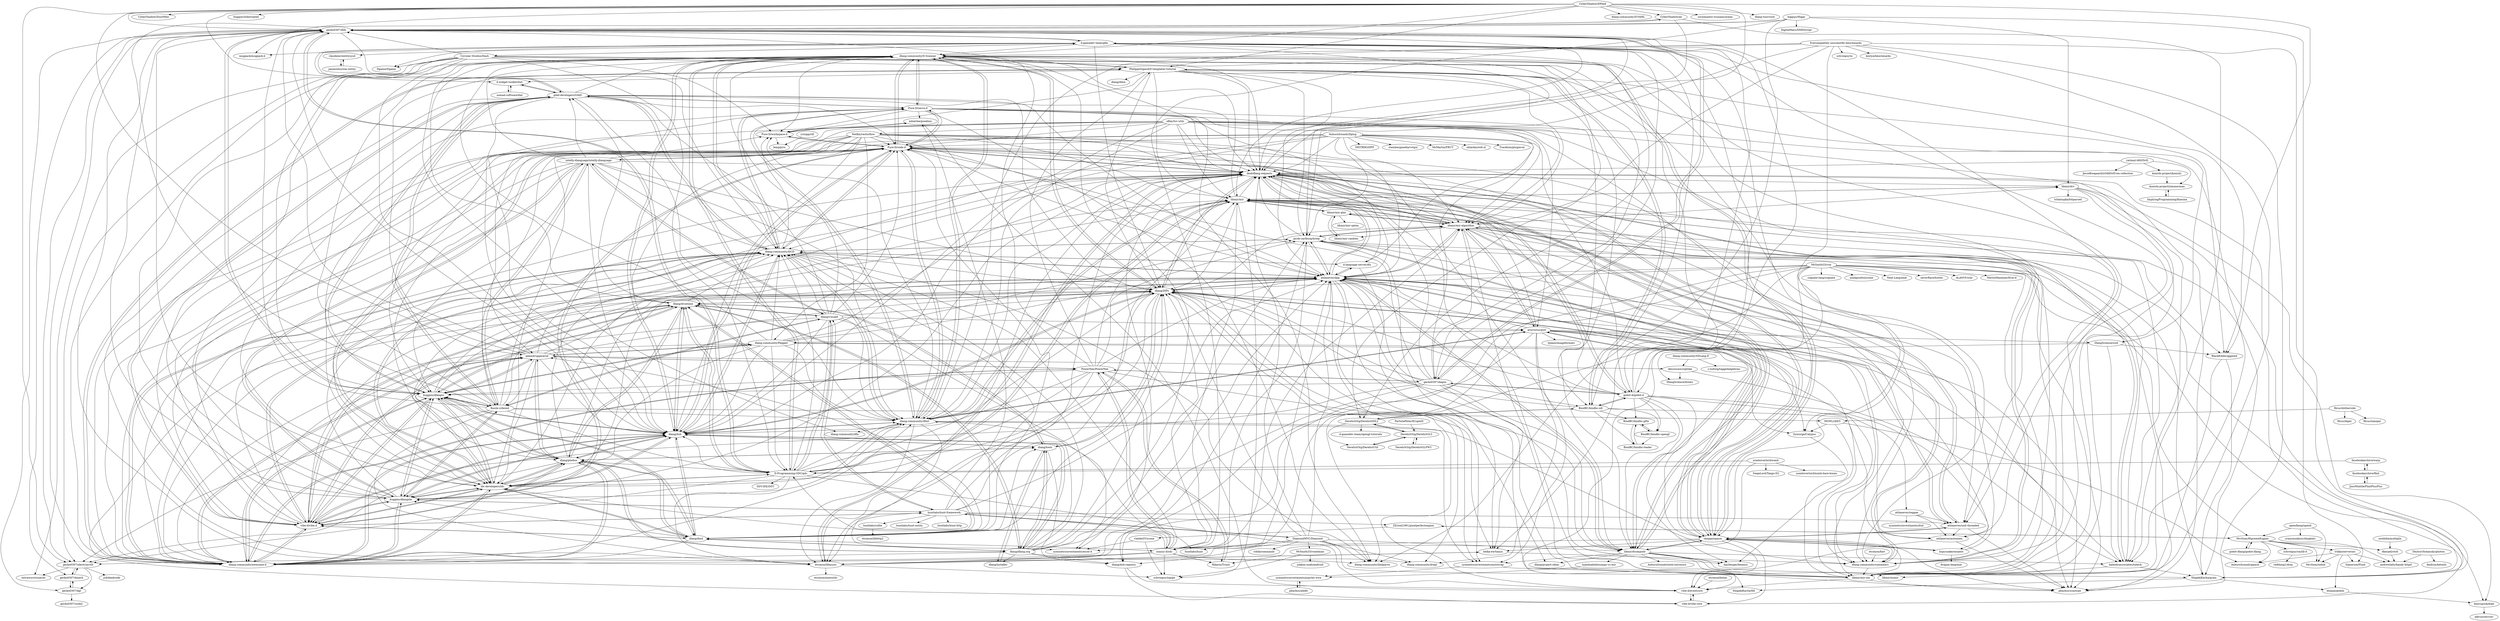 digraph G {
"CyberShadow/DFeed" -> "CyberShadow/ae"
"CyberShadow/DFeed" -> "PhilippeSigaud/D-templates-tutorial"
"CyberShadow/DFeed" -> "gecko0307/electronvolt"
"CyberShadow/DFeed" -> "dlang-community/D-Scanner"
"CyberShadow/DFeed" -> "CyberShadow/DustMite"
"CyberShadow/DFeed" -> "d-widget-toolkit/dwt"
"CyberShadow/DFeed" -> "buggins/hibernated"
"CyberShadow/DFeed" -> "adamdruppe/arsd"
"CyberShadow/DFeed" -> "msgpack/msgpack-d"
"CyberShadow/DFeed" -> "jacob-carlborg/dstep"
"CyberShadow/DFeed" -> "dlang-community/D-YAML"
"CyberShadow/DFeed" -> "BlackEdder/ggplotd"
"CyberShadow/DFeed" -> "sociomantic-tsunami/ocean"
"CyberShadow/DFeed" -> "gecko0307/dlib"
"CyberShadow/DFeed" -> "dlang-tour/core"
"dlang/dmd" -> "dlang/phobos"
"dlang/dmd" -> "dlang/druntime"
"dlang/dmd" -> "dlang/dub"
"dlang/dmd" -> "ldc-developers/ldc"
"dlang/dmd" -> "vibe-d/vibe.d"
"dlang/dmd" -> "buggins/dlangui"
"dlang/dmd" -> "dlang/dlang.org"
"dlang/dmd" -> "dlang-community/awesome-d"
"dlang/dmd" -> "dlang-community/DCD"
"dlang/dmd" -> "buggins/dlangide"
"dlang/dmd" -> "adamdruppe/arsd"
"dlang/dmd" -> "Pure-D/code-d"
"dlang/dmd" -> "dlang/tools"
"dlang/dmd" -> "dlang/DIPs"
"dlang/dmd" -> "snazzy-d/sdc"
"dlang/phobos" -> "dlang/druntime"
"dlang/phobos" -> "dlang/dmd"
"dlang/phobos" -> "dlang/dub"
"dlang/phobos" -> "ldc-developers/ldc"
"dlang/phobos" -> "dlang/dlang.org"
"dlang/phobos" -> "vibe-d/vibe.d"
"dlang/phobos" -> "buggins/dlangui"
"dlang/phobos" -> "dlang/tools"
"dlang/phobos" -> "dlang-community/awesome-d"
"dlang/phobos" -> "dlang-community/DCD"
"dlang/phobos" -> "dlang/DIPs"
"dlang/phobos" -> "adamdruppe/arsd"
"dlang/phobos" -> "D-Programming-GDC/gdc"
"dlang/phobos" -> "libmir/mir"
"dlang/phobos" -> "buggins/dlangide"
"dlang/druntime" -> "dlang/phobos"
"dlang/druntime" -> "dlang/dub"
"dlang/druntime" -> "dlang/tools"
"dlang/druntime" -> "dlang/dlang.org"
"dlang/druntime" -> "dlang/dmd"
"dlang/druntime" -> "dlang/DIPs"
"dlang/druntime" -> "ldc-developers/ldc"
"dlang/druntime" -> "vibe-d/vibe.d"
"dlang/druntime" -> "D-Programming-GDC/gdc"
"dlang/druntime" -> "buggins/dlangui"
"dlang/druntime" -> "dlang-community/D-Scanner"
"dlang/druntime" -> "dlang-community/DCD"
"dlang/druntime" -> "gtkd-developers/GtkD"
"dlang/druntime" -> "dlang-community/awesome-d"
"dlang/druntime" -> "dlang/visuald"
"buggins/dlangui" -> "buggins/dlangide"
"buggins/dlangui" -> "dlang/dub"
"buggins/dlangui" -> "dlang/phobos"
"buggins/dlangui" -> "dlang-community/awesome-d"
"buggins/dlangui" -> "vibe-d/vibe.d"
"buggins/dlangui" -> "gtkd-developers/GtkD"
"buggins/dlangui" -> "gecko0307/dlib"
"buggins/dlangui" -> "dlang/druntime"
"buggins/dlangui" -> "dlang-community/DCD"
"buggins/dlangui" -> "ldc-developers/ldc"
"buggins/dlangui" -> "adamdruppe/arsd"
"buggins/dlangui" -> "dlang-community/Pegged"
"buggins/dlangui" -> "dlang/dmd"
"buggins/dlangui" -> "atilaneves/dpp"
"buggins/dlangui" -> "Basile-z/dexed"
"frol/completely-unscientific-benchmarks" -> "kostya/benchmarks" ["e"=1]
"frol/completely-unscientific-benchmarks" -> "libmir/mir-algorithm"
"frol/completely-unscientific-benchmarks" -> "libmir/mir-ion"
"frol/completely-unscientific-benchmarks" -> "dlang-community/dfmt"
"frol/completely-unscientific-benchmarks" -> "ShigekiKarita/grain"
"frol/completely-unscientific-benchmarks" -> "pbackus/sumtype"
"frol/completely-unscientific-benchmarks" -> "skoppe/spasm"
"frol/completely-unscientific-benchmarks" -> "ikod/dlang-requests"
"frol/completely-unscientific-benchmarks" -> "dlang-community/D-Scanner"
"frol/completely-unscientific-benchmarks" -> "schveiguy/io"
"yatima1460/Drill" -> "konishi-project/zimmerman"
"yatima1460/Drill" -> "ikod/dlang-requests"
"yatima1460/Drill" -> "konishi-project/konishi"
"yatima1460/Drill" -> "JesseBoogaard/isOddOrEven-collection"
"nomad-software/tkd" -> "d-widget-toolkit/dwt"
"JossWhittle/FlintPlusPlus" -> "facebookarchive/flint"
"dlang-community/containers" -> "ikod/dlang-requests"
"dlang-community/containers" -> "libmir/mir-ion"
"dlang-community/containers" -> "libmir/mir"
"d-language-server/dls" -> "atilaneves/dpp"
"d-language-server/dls" -> "ikod/dlang-requests"
"d-language-server/dls" -> "libmir/mir-ion"
"d-language-server/dls" -> "dlang-community/DCD"
"atilaneves/unit-threaded" -> "pbackus/sumtype"
"atilaneves/unit-threaded" -> "ikod/dlang-requests"
"atilaneves/unit-threaded" -> "skoppe/spasm"
"atilaneves/unit-threaded" -> "atilaneves/dpp"
"atilaneves/unit-threaded" -> "atilaneves/automem"
"dlang/tools" -> "dlang/installer"
"dlang/tools" -> "dlang/druntime"
"dlang/tools" -> "dlang/dlang.org"
"dlang/tools" -> "dlang/DIPs"
"dlang/tools" -> "dlang/dub"
"dlang/tools" -> "dlang/dub-registry"
"dlang/tools" -> "dlang/phobos"
"yutopp/rill" -> "lempiji/rx"
"BindBC/bindbc-sdl" -> "BindBC/bindbc-opengl"
"BindBC/bindbc-sdl" -> "BindBC/bindbc-glfw"
"BindBC/bindbc-sdl" -> "dlang/DIPs"
"BindBC/bindbc-sdl" -> "DerelictOrg/DerelictSDL2"
"BindBC/bindbc-sdl" -> "godot-d/godot-d"
"BindBC/bindbc-sdl" -> "BindBC/bindbc-loader"
"BindBC/bindbc-sdl" -> "atilaneves/automem"
"BindBC/bindbc-sdl" -> "PhilippeSigaud/D-templates-tutorial"
"DiamondMVC/Diamond" -> "etcimon/libasync"
"DiamondMVC/Diamond" -> "dlang/dub-registry"
"DiamondMVC/Diamond" -> "libmir/mir-ion"
"DiamondMVC/Diamond" -> "ikod/dlang-requests"
"DiamondMVC/Diamond" -> "dlang-community/drepl"
"DiamondMVC/Diamond" -> "libmir/dcompute"
"DiamondMVC/Diamond" -> "dlang/DIPs"
"DiamondMVC/Diamond" -> "dlang-community/libdparse"
"DiamondMVC/Diamond" -> "robik/commandr"
"DiamondMVC/Diamond" -> "MrSmith33/voxelman"
"DiamondMVC/Diamond" -> "huntlabs/hunt-framework"
"DiamondMVC/Diamond" -> "atilaneves/dpp"
"DiamondMVC/Diamond" -> "huntlabs/hunt"
"xomboverlord/xomb" -> "Rikarin/Trinix"
"xomboverlord/xomb" -> "SiegeLord/Tango-D2"
"xomboverlord/xomb" -> "D-Programming-GDC/gdc"
"xomboverlord/xomb" -> "xomboverlord/xomb-bare-bones"
"dlang/installer" -> "dlang/tools"
"dlang-community/DCD" -> "dlang-community/D-Scanner"
"dlang-community/DCD" -> "dlang-community/dfmt"
"dlang-community/DCD" -> "Pure-D/serve-d"
"dlang-community/DCD" -> "dlang/dub"
"dlang-community/DCD" -> "Pure-D/code-d"
"dlang-community/DCD" -> "Pure-D/workspace-d"
"dlang-community/DCD" -> "atilaneves/dpp"
"dlang-community/DCD" -> "jacob-carlborg/dstep"
"dlang-community/DCD" -> "ldc-developers/ldc"
"dlang-community/DCD" -> "dlang-community/libdparse"
"dlang-community/DCD" -> "dlang-community/awesome-d"
"dlang-community/DCD" -> "gtkd-developers/GtkD"
"dlang-community/DCD" -> "d-language-server/dls"
"dlang-community/DCD" -> "vibe-d/vibe.d"
"dlang-community/DCD" -> "dlang/DIPs"
"dlang/dlang.org" -> "dlang/tools"
"dlang/dlang.org" -> "dlang/dub"
"dlang/dlang.org" -> "dlang/druntime"
"dlang/dlang.org" -> "dlang/phobos"
"dlang/dlang.org" -> "dlang/DIPs"
"dlang/dlang.org" -> "atilaneves/dpp"
"dlang/dlang.org" -> "jacob-carlborg/dstep"
"dlang/dlang.org" -> "dlang-community/D-Scanner"
"dlang/dlang.org" -> "dlang/dub-registry"
"dlang/dlang.org" -> "dlang-community/dfmt"
"dlang/dlang.org" -> "dlang-community/DCD"
"dlang/dlang.org" -> "dlang/installer"
"dlang/dlang.org" -> "dlang/dmd"
"dlang/dlang.org" -> "dlang-community/libdparse"
"dlang/dlang.org" -> "dlang-community/awesome-d"
"AuburnSounds/Dplug" -> "DISTRHO/DPF" ["e"=1]
"AuburnSounds/Dplug" -> "atilaneves/dpp"
"AuburnSounds/Dplug" -> "jacob-carlborg/dstep"
"AuburnSounds/Dplug" -> "steinbergmedia/vstgui" ["e"=1]
"AuburnSounds/Dplug" -> "gecko0307/dagon"
"AuburnSounds/Dplug" -> "McMartin/FRUT" ["e"=1]
"AuburnSounds/Dplug" -> "dlang/dub"
"AuburnSounds/Dplug" -> "olilarkin/wdl-ol" ["e"=1]
"AuburnSounds/Dplug" -> "Tracktion/pluginval" ["e"=1]
"AuburnSounds/Dplug" -> "ldc-developers/ldc"
"AuburnSounds/Dplug" -> "dlang-community/awesome-d"
"AuburnSounds/Dplug" -> "godot-d/godot-d"
"AuburnSounds/Dplug" -> "Pure-D/code-d"
"AuburnSounds/Dplug" -> "dlang-community/DCD"
"AuburnSounds/Dplug" -> "ikod/dlang-requests"
"facebookarchive/flint" -> "facebookarchive/warp"
"facebookarchive/flint" -> "JossWhittle/FlintPlusPlus"
"etcimon/fast" -> "dlang-community/containers"
"gecko0307/dmech" -> "gecko0307/electronvolt"
"gecko0307/dmech" -> "gecko0307/dgl"
"gecko0307/dlib" -> "gecko0307/dagon"
"gecko0307/dlib" -> "gecko0307/dmech"
"gecko0307/dlib" -> "ikod/dlang-requests"
"gecko0307/dlib" -> "etcimon/libasync"
"gecko0307/dlib" -> "belka-ew/tanya"
"gecko0307/dlib" -> "buggins/dlangui"
"gecko0307/dlib" -> "gecko0307/electronvolt"
"gecko0307/dlib" -> "CyberShadow/ae"
"gecko0307/dlib" -> "D-Programming-GDC/gdc"
"gecko0307/dlib" -> "dlang-community/DCD"
"gecko0307/dlib" -> "d-gamedev-team/gfm"
"gecko0307/dlib" -> "atilaneves/unit-threaded"
"gecko0307/dlib" -> "dlang/dub"
"gecko0307/dlib" -> "gecko0307/dgl"
"gecko0307/dlib" -> "libmir/mir"
"DerelictOrg/DerelictGL3" -> "DerelictOrg/DerelictGLFW3"
"DerelictOrg/DerelictGL3" -> "DerelictOrg/DerelictUtil"
"DerelictOrg/DerelictGL3" -> "DerelictOrg/DerelictSDL2"
"Abscissa/scriptlike" -> "kaleidicassociates/lubeck"
"Abscissa/scriptlike" -> "DlangScience/dstats"
"DerelictOrg/DerelictUtil" -> "DerelictOrg/DerelictGL3"
"DerelictOrg/DerelictSDL2" -> "DerelictOrg/DerelictGL3"
"DerelictOrg/DerelictSDL2" -> "DerelictOrg/DerelictUtil"
"DerelictOrg/DerelictSDL2" -> "d-gamedev-team/opengl-tutorials"
"DerelictOrg/DerelictSDL2" -> "BindBC/bindbc-sdl"
"DmitryOlshansky/photon" -> "ikod/cachetools"
"DmitryOlshansky/photon" -> "andrewlalis/handy-httpd"
"BindBC/bindbc-loader" -> "BindBC/bindbc-glfw"
"BindBC/bindbc-glfw" -> "BindBC/bindbc-opengl"
"BindBC/bindbc-glfw" -> "BindBC/bindbc-loader"
"BindBC/bindbc-opengl" -> "BindBC/bindbc-glfw"
"BindBC/bindbc-opengl" -> "BindBC/bindbc-loader"
"skoppe/spasm" -> "pbackus/sumtype"
"skoppe/spasm" -> "atilaneves/dpp"
"skoppe/spasm" -> "ikod/dlang-requests"
"skoppe/spasm" -> "dlang/DIPs"
"skoppe/spasm" -> "vibe-d/eventcore"
"skoppe/spasm" -> "atilaneves/unit-threaded"
"skoppe/spasm" -> "symmetryinvestments/excel-d"
"skoppe/spasm" -> "belka-ew/tanya"
"skoppe/spasm" -> "vibe-d/vibe-core"
"skoppe/spasm" -> "libmir/dcompute"
"skoppe/spasm" -> "jacob-carlborg/dstep"
"skoppe/spasm" -> "libmir/mir-ion"
"skoppe/spasm" -> "dlang-community/D-Scanner"
"skoppe/spasm" -> "dlang-community/containers"
"skoppe/spasm" -> "lispysnake/serpent"
"Rikarin/Trinix" -> "PowerNex/PowerNex"
"DlangScience/scid" -> "DlangScience/dstats"
"DlangScience/scid" -> "kaleidicassociates/lubeck"
"DlangScience/scid" -> "BlackEdder/ggplotd"
"facebookarchive/warp" -> "facebookarchive/flint"
"facebookarchive/warp" -> "D-Programming-GDC/gdc"
"Circular-Studios/Dash" -> "d-gamedev-team/gfm"
"Circular-Studios/Dash" -> "Dgame/Dgame"
"Circular-Studios/Dash" -> "buggins/dlangui"
"Circular-Studios/Dash" -> "DerelictOrg/DerelictSDL2"
"Circular-Studios/Dash" -> "extrawurst/unecht"
"Circular-Studios/Dash" -> "gecko0307/dlib"
"Circular-Studios/Dash" -> "gecko0307/electronvolt"
"Circular-Studios/Dash" -> "D-Programming-GDC/gdc"
"Circular-Studios/Dash" -> "buggins/dlangide"
"Circular-Studios/Dash" -> "gecko0307/dagon"
"Circular-Studios/Dash" -> "Pure-D/workspace-d"
"Circular-Studios/Dash" -> "dlang/dub"
"Circular-Studios/Dash" -> "PhilippeSigaud/D-templates-tutorial"
"Circular-Studios/Dash" -> "dlang-community/containers"
"Circular-Studios/Dash" -> "godot-d/godot-d"
"ShigekiKarita/grain" -> "ShigekiKarita/tfd"
"ShigekiKarita/grain" -> "lempiji/golem"
"ImplyingProgramming/Kamina" -> "konishi-project/zimmerman"
"symmetryinvestments/autowrap" -> "ShigekiKarita/tfd"
"symmetryinvestments/autowrap" -> "symmetryinvestments/jupyter-wire"
"DerelictOrg/DerelictGLFW3" -> "DerelictOrg/DerelictGL3"
"symmetryinvestments/jupyter-wire" -> "pbackus/addle"
"konishi-project/konishi" -> "konishi-project/zimmerman"
"konishi-project/zimmerman" -> "ImplyingProgramming/Kamina"
"ldc-developers/ldc" -> "dlang/dub"
"ldc-developers/ldc" -> "dlang/phobos"
"ldc-developers/ldc" -> "dlang/dmd"
"ldc-developers/ldc" -> "dlang/druntime"
"ldc-developers/ldc" -> "vibe-d/vibe.d"
"ldc-developers/ldc" -> "dlang-community/DCD"
"ldc-developers/ldc" -> "D-Programming-GDC/gdc"
"ldc-developers/ldc" -> "Pure-D/code-d"
"ldc-developers/ldc" -> "atilaneves/dpp"
"ldc-developers/ldc" -> "buggins/dlangui"
"ldc-developers/ldc" -> "libmir/mir"
"ldc-developers/ldc" -> "buggins/dlangide"
"ldc-developers/ldc" -> "dlang-community/awesome-d"
"ldc-developers/ldc" -> "dlang-community/dfmt"
"ldc-developers/ldc" -> "gecko0307/dlib"
"buggins/dlangide" -> "buggins/dlangui"
"buggins/dlangide" -> "Basile-z/dexed"
"buggins/dlangide" -> "dlang/dub"
"buggins/dlangide" -> "Pure-D/code-d"
"buggins/dlangide" -> "ikod/dlang-requests"
"buggins/dlangide" -> "dlang-community/awesome-d"
"buggins/dlangide" -> "intellij-dlanguage/intellij-dlanguage"
"buggins/dlangide" -> "dlang-community/DCD"
"buggins/dlangide" -> "vibe-d/vibe.d"
"buggins/dlangide" -> "ldc-developers/ldc"
"buggins/dlangide" -> "dlang-community/dfmt"
"buggins/dlangide" -> "dlang-community/D-Scanner"
"buggins/dlangide" -> "gtkd-developers/GtkD"
"buggins/dlangide" -> "gecko0307/dlib"
"buggins/dlangide" -> "huntlabs/hunt-framework"
"jacob-carlborg/dstep" -> "atilaneves/dpp"
"jacob-carlborg/dstep" -> "pbackus/sumtype"
"jacob-carlborg/dstep" -> "libmir/mir-algorithm"
"jacob-carlborg/dstep" -> "symmetryinvestments/autowrap"
"jacob-carlborg/dstep" -> "dlang/dub-registry"
"jacob-carlborg/dstep" -> "atilaneves/automem"
"jacob-carlborg/dstep" -> "libmir/mir-ion"
"jacob-carlborg/dstep" -> "skoppe/spasm"
"jacob-carlborg/dstep" -> "dlang-community/DCD"
"jacob-carlborg/dstep" -> "ikod/dlang-requests"
"PowerNex/PowerNex" -> "Rikarin/Trinix"
"PowerNex/PowerNex" -> "atilaneves/dpp"
"PowerNex/PowerNex" -> "dlang-community/awesome-d"
"PowerNex/PowerNex" -> "etcimon/libasync"
"PowerNex/PowerNex" -> "ldc-developers/ldc"
"PowerNex/PowerNex" -> "snazzy-d/sdc"
"PowerNex/PowerNex" -> "buggins/dlangui"
"PowerNex/PowerNex" -> "gecko0307/dagon"
"PowerNex/PowerNex" -> "jacob-carlborg/dstep"
"PowerNex/PowerNex" -> "libmir/mir"
"PowerNex/PowerNex" -> "dlang/dub"
"PowerNex/PowerNex" -> "belka-ew/tanya"
"PowerNex/PowerNex" -> "gecko0307/dlib"
"PowerNex/PowerNex" -> "PhilippeSigaud/D-templates-tutorial"
"PowerNex/PowerNex" -> "adamdruppe/arsd"
"etcimon/libasync" -> "schveiguy/iopipe"
"etcimon/libasync" -> "belka-ew/tanya"
"etcimon/libasync" -> "ikod/dlang-requests"
"etcimon/libasync" -> "etcimon/memutils"
"dlang-community/dfmt" -> "dlang-community/D-Scanner"
"dlang-community/dfmt" -> "dlang-community/DCD"
"dlang-community/dfmt" -> "dlang-community/containers"
"dlang-community/dfmt" -> "dlang/dub"
"dlang-community/dfmt" -> "ikod/dlang-requests"
"dlang-community/dfmt" -> "etcimon/libasync"
"dlang-community/dfmt" -> "Pure-D/serve-d"
"dlang-community/dfmt" -> "symmetryinvestments/autowrap"
"dlang-community/dfmt" -> "Pure-D/workspace-d"
"dlang-community/dfmt" -> "Pure-D/code-d"
"dlang-community/dfmt" -> "dlang-community/dfix"
"dlang-community/dfmt" -> "dlang/DIPs"
"dlang-community/dfmt" -> "libmir/mir"
"dlang-community/dfmt" -> "symmetryinvestments/excel-d"
"dlang-community/dfmt" -> "ariovistus/pyd"
"adamdruppe/arsd" -> "dlang-community/awesome-d"
"adamdruppe/arsd" -> "dlang/dub"
"adamdruppe/arsd" -> "dlang/phobos"
"adamdruppe/arsd" -> "buggins/dlangui"
"adamdruppe/arsd" -> "dlang-community/Pegged"
"adamdruppe/arsd" -> "gecko0307/dlib"
"adamdruppe/arsd" -> "PhilippeSigaud/D-templates-tutorial"
"adamdruppe/arsd" -> "vibe-d/vibe.d"
"adamdruppe/arsd" -> "Abscissa/scriptlike"
"adamdruppe/arsd" -> "atilaneves/dpp"
"adamdruppe/arsd" -> "ikod/dlang-requests"
"adamdruppe/arsd" -> "ldc-developers/ldc"
"adamdruppe/arsd" -> "dlang/DIPs"
"adamdruppe/arsd" -> "PowerNex/PowerNex"
"adamdruppe/arsd" -> "Basile-z/dexed"
"dlang-community/awesome-d" -> "dlang/dub"
"dlang-community/awesome-d" -> "buggins/dlangui"
"dlang-community/awesome-d" -> "adamdruppe/arsd"
"dlang-community/awesome-d" -> "dlang-community/DCD"
"dlang-community/awesome-d" -> "vibe-d/vibe.d"
"dlang-community/awesome-d" -> "buggins/dlangide"
"dlang-community/awesome-d" -> "dlang/phobos"
"dlang-community/awesome-d" -> "dlang-community/D-Scanner"
"dlang-community/awesome-d" -> "ldc-developers/ldc"
"dlang-community/awesome-d" -> "atilaneves/dpp"
"dlang-community/awesome-d" -> "PowerNex/PowerNex"
"dlang-community/awesome-d" -> "PhilippeSigaud/D-templates-tutorial"
"dlang-community/awesome-d" -> "gecko0307/dlib"
"dlang-community/awesome-d" -> "ikod/dlang-requests"
"dlang-community/awesome-d" -> "dlang-community/dfmt"
"intellij-dlanguage/intellij-dlanguage" -> "Pure-D/code-d"
"intellij-dlanguage/intellij-dlanguage" -> "buggins/dlangide"
"intellij-dlanguage/intellij-dlanguage" -> "Basile-z/dexed"
"intellij-dlanguage/intellij-dlanguage" -> "dlang-community/DCD"
"intellij-dlanguage/intellij-dlanguage" -> "dlang/visuald"
"intellij-dlanguage/intellij-dlanguage" -> "dlang-community/D-Scanner"
"intellij-dlanguage/intellij-dlanguage" -> "Pure-D/workspace-d"
"intellij-dlanguage/intellij-dlanguage" -> "dlang-community/awesome-d"
"intellij-dlanguage/intellij-dlanguage" -> "ikod/dlang-requests"
"intellij-dlanguage/intellij-dlanguage" -> "dlang/DIPs"
"intellij-dlanguage/intellij-dlanguage" -> "gtkd-developers/GtkD"
"intellij-dlanguage/intellij-dlanguage" -> "vibe-d/vibe.d"
"intellij-dlanguage/intellij-dlanguage" -> "buggins/dlangui"
"intellij-dlanguage/intellij-dlanguage" -> "dlang-community/dfmt"
"intellij-dlanguage/intellij-dlanguage" -> "dlang/dub"
"MrcSnm/HipremeEngine" -> "trikko/serverino"
"MrcSnm/HipremeEngine" -> "andrewlalis/handy-httpd"
"MrcSnm/HipremeEngine" -> "dkorpel/ctod"
"MrcSnm/HipremeEngine" -> "MrcSnm/redub"
"MrcSnm/HipremeEngine" -> "ZILtoid1991/pixelperfectengine"
"MrcSnm/HipremeEngine" -> "godot-dlang/godot-dlang"
"MrcSnm/HipremeEngine" -> "AuburnSounds/gamut"
"MrcSnm/HipremeEngine" -> "schveiguy/raylib-d"
"ariovistus/pyd" -> "libmir/mir-algorithm"
"ariovistus/pyd" -> "libmir/mir-ion"
"ariovistus/pyd" -> "ikod/dlang-requests"
"ariovistus/pyd" -> "libmir/dcompute"
"ariovistus/pyd" -> "dlang-community/drepl"
"ariovistus/pyd" -> "dlang-community/dfmt"
"ariovistus/pyd" -> "tjhann/imageformats"
"ariovistus/pyd" -> "etcimon/libasync"
"ariovistus/pyd" -> "dlang-community/Pegged"
"ariovistus/pyd" -> "dlang-community/containers"
"ariovistus/pyd" -> "atilaneves/dpp"
"ariovistus/pyd" -> "symmetryinvestments/autowrap"
"ariovistus/pyd" -> "DlangScience/scid"
"ariovistus/pyd" -> "kaleidicassociates/lubeck"
"ariovistus/pyd" -> "Syniurge/Calypso"
"lempiji/golem" -> "henrygouk/dopt"
"MrSmith33/voxelman" -> "joakim-noah/android"
"MrSmith33/voxelman" -> "schveiguy/iopipe"
"d-widget-toolkit/dwt" -> "gtkd-developers/GtkD"
"d-widget-toolkit/dwt" -> "nomad-software/tkd"
"gecko0307/dgl" -> "gecko0307/cook2"
"gecko0307/dgl" -> "gecko0307/dmech"
"lispysnake/serpent" -> "skoppe/spasm"
"lispysnake/serpent" -> "dragon-lang/mar"
"lispysnake/serpent" -> "atilaneves/dpp"
"filcuc/dotherside" -> "filcuc/dqml"
"filcuc/dotherside" -> "filcuc/nimqml" ["e"=1]
"filcuc/dotherside" -> "MGWL/QtE5"
"etcimon/botan" -> "vibe-d/eventcore"
"dkorpel/ctod" -> "andrewlalis/handy-httpd"
"mbierlee/poodinis" -> "vibe-d/eventcore"
"mbierlee/poodinis" -> "Pure-D/workspace-d"
"jameslzhu/star-entity" -> "claudemr/entitysysd"
"Syniurge/Calypso" -> "libmir/mir-ion"
"pbackus/addle" -> "symmetryinvestments/jupyter-wire"
"D-Programming-GDC/gdc" -> "dlang-community/D-Scanner"
"D-Programming-GDC/gdc" -> "dlang/dub"
"D-Programming-GDC/gdc" -> "libmir/mir"
"D-Programming-GDC/gdc" -> "dlang/DIPs"
"D-Programming-GDC/gdc" -> "ldc-developers/ldc"
"D-Programming-GDC/gdc" -> "etcimon/libasync"
"D-Programming-GDC/gdc" -> "ikod/dlang-requests"
"D-Programming-GDC/gdc" -> "dlang/visuald"
"D-Programming-GDC/gdc" -> "gecko0307/dlib"
"D-Programming-GDC/gdc" -> "dlang/druntime"
"D-Programming-GDC/gdc" -> "dlang-community/DCD"
"D-Programming-GDC/gdc" -> "gecko0307/electronvolt"
"D-Programming-GDC/gdc" -> "dlang-community/dfmt"
"D-Programming-GDC/gdc" -> "DDT-IDE/DDT"
"D-Programming-GDC/gdc" -> "vibe-d/eventcore"
"ZILtoid1991/pixelperfectengine" -> "MrcSnm/HipremeEngine"
"ZILtoid1991/pixelperfectengine" -> "vladdeSV/scone"
"libmir/mir" -> "libmir/mir-glas"
"libmir/mir" -> "libmir/mir-algorithm"
"libmir/mir" -> "dlang-community/containers"
"libmir/mir" -> "libmir/dcv"
"libmir/mir" -> "kaleidicassociates/lubeck"
"libmir/mir" -> "BlackEdder/ggplotd"
"libmir/mir" -> "libmir/mir-ion"
"libmir/mir" -> "libmir/dcompute"
"libmir/mir" -> "D-Programming-GDC/gdc"
"libmir/mir" -> "ShigekiKarita/grain"
"libmir/mir" -> "ikod/dlang-requests"
"libmir/mir" -> "dlang-community/D-Scanner"
"libmir/mir" -> "dlang-community/dfmt"
"libmir/mir" -> "dlang/DIPs"
"libmir/mir" -> "schveiguy/iopipe"
"dlang-community/Pegged" -> "atilaneves/dpp"
"dlang-community/Pegged" -> "dlang-community/DCD"
"dlang-community/Pegged" -> "dlang/dub"
"dlang-community/Pegged" -> "ariovistus/pyd"
"dlang-community/Pegged" -> "ikod/dlang-requests"
"dlang-community/Pegged" -> "dlang-community/containers"
"dlang-community/Pegged" -> "buggins/dlangui"
"dlang-community/Pegged" -> "dlang-community/dfmt"
"dlang-community/Pegged" -> "jacob-carlborg/dstep"
"dlang-community/Pegged" -> "dlang-community/D-Scanner"
"dlang-community/Pegged" -> "adamdruppe/arsd"
"dlang-community/Pegged" -> "D-Programming-GDC/gdc"
"dlang-community/Pegged" -> "dlang-community/awesome-d"
"dlang-community/Pegged" -> "ldc-developers/ldc"
"dlang-community/Pegged" -> "Syniurge/Calypso"
"d-gamedev-team/gfm" -> "claudemr/entitysysd"
"d-gamedev-team/gfm" -> "atilaneves/automem"
"d-gamedev-team/gfm" -> "Circular-Studios/Dash"
"d-gamedev-team/gfm" -> "dlang/DIPs"
"d-gamedev-team/gfm" -> "Dgame/Dgame"
"d-gamedev-team/gfm" -> "gtkd-developers/GtkD"
"d-gamedev-team/gfm" -> "gecko0307/dlib"
"d-gamedev-team/gfm" -> "BlackEdder/ggplotd"
"d-gamedev-team/gfm" -> "dlang-community/D-Scanner"
"d-gamedev-team/gfm" -> "DerelictOrg/DerelictSDL2"
"d-gamedev-team/gfm" -> "Syniurge/Calypso"
"d-gamedev-team/gfm" -> "msgpack/msgpack-d"
"d-gamedev-team/gfm" -> "BindBC/bindbc-sdl"
"d-gamedev-team/gfm" -> "jacob-carlborg/dstep"
"atilaneves/reggae" -> "atilaneves/automem"
"atilaneves/reggae" -> "symmetryinvestments/dud"
"atilaneves/reggae" -> "atilaneves/unit-threaded"
"gtkd-developers/GtkD" -> "d-widget-toolkit/dwt"
"gtkd-developers/GtkD" -> "ikod/dlang-requests"
"gtkd-developers/GtkD" -> "buggins/dlangui"
"gtkd-developers/GtkD" -> "dlang/dub"
"gtkd-developers/GtkD" -> "dlang-community/DCD"
"gtkd-developers/GtkD" -> "d-gamedev-team/gfm"
"gtkd-developers/GtkD" -> "Pure-D/code-d"
"gtkd-developers/GtkD" -> "atilaneves/dpp"
"gtkd-developers/GtkD" -> "vibe-d/vibe.d"
"gtkd-developers/GtkD" -> "Pure-D/serve-d"
"gtkd-developers/GtkD" -> "dlang-community/D-Scanner"
"gtkd-developers/GtkD" -> "Basile-z/dexed"
"gtkd-developers/GtkD" -> "etcimon/libasync"
"gtkd-developers/GtkD" -> "dlang-community/dfmt"
"gtkd-developers/GtkD" -> "dlang/DIPs"
"PhilippeSigaud/D-templates-tutorial" -> "dlang-community/D-Scanner"
"PhilippeSigaud/D-templates-tutorial" -> "dlang/DIPs"
"PhilippeSigaud/D-templates-tutorial" -> "DlangScience/scid"
"PhilippeSigaud/D-templates-tutorial" -> "BindBC/bindbc-sdl"
"PhilippeSigaud/D-templates-tutorial" -> "BlackEdder/ggplotd"
"PhilippeSigaud/D-templates-tutorial" -> "jacob-carlborg/dstep"
"PhilippeSigaud/D-templates-tutorial" -> "libmir/mir"
"PhilippeSigaud/D-templates-tutorial" -> "ikod/dlang-requests"
"PhilippeSigaud/D-templates-tutorial" -> "atilaneves/dpp"
"PhilippeSigaud/D-templates-tutorial" -> "libmir/mir-algorithm"
"PhilippeSigaud/D-templates-tutorial" -> "dlang/ddox"
"PhilippeSigaud/D-templates-tutorial" -> "libmir/dcompute"
"PhilippeSigaud/D-templates-tutorial" -> "Pure-D/workspace-d"
"PhilippeSigaud/D-templates-tutorial" -> "dlang-community/awesome-d"
"PhilippeSigaud/D-templates-tutorial" -> "d-widget-toolkit/dwt"
"schveiguy/raylib-d" -> "redthing1/dray"
"claudemr/entitysysd" -> "jameslzhu/star-entity"
"typohnebild/numpy-vs-mir" -> "symmetryinvestments/jupyter-wire"
"vibe-d/vibe.d" -> "dlang/dub"
"vibe-d/vibe.d" -> "dlang/phobos"
"vibe-d/vibe.d" -> "ldc-developers/ldc"
"vibe-d/vibe.d" -> "buggins/dlangui"
"vibe-d/vibe.d" -> "dlang-community/awesome-d"
"vibe-d/vibe.d" -> "dlang/druntime"
"vibe-d/vibe.d" -> "dlang-community/DCD"
"vibe-d/vibe.d" -> "dlang/dmd"
"vibe-d/vibe.d" -> "gtkd-developers/GtkD"
"vibe-d/vibe.d" -> "ikod/dlang-requests"
"vibe-d/vibe.d" -> "buggins/dlangide"
"vibe-d/vibe.d" -> "Pure-D/code-d"
"vibe-d/vibe.d" -> "huntlabs/hunt-framework"
"vibe-d/vibe.d" -> "adamdruppe/arsd"
"vibe-d/vibe.d" -> "atilaneves/dpp"
"Basile-z/dexed" -> "buggins/dlangide"
"Basile-z/dexed" -> "ikod/dlang-requests"
"Basile-z/dexed" -> "gtkd-developers/GtkD"
"Basile-z/dexed" -> "intellij-dlanguage/intellij-dlanguage"
"Basile-z/dexed" -> "atilaneves/dpp"
"Basile-z/dexed" -> "dlang-community/D-Scanner"
"Basile-z/dexed" -> "gecko0307/dlib"
"Basile-z/dexed" -> "etcimon/libasync"
"Basile-z/dexed" -> "Pure-D/code-d"
"Basile-z/dexed" -> "buggins/dlangui"
"Basile-z/dexed" -> "dlang/visuald"
"Basile-z/dexed" -> "gecko0307/electronvolt"
"Basile-z/dexed" -> "MGWL/QtE5"
"Basile-z/dexed" -> "D-Programming-GDC/gdc"
"Basile-z/dexed" -> "dlang-community/dfmt"
"trikko/serverino" -> "Samerion/Fluid"
"trikko/serverino" -> "MrcSnm/redub"
"trikko/serverino" -> "andrewlalis/handy-httpd"
"trikko/serverino" -> "AuburnSounds/gamut"
"trikko/serverino" -> "lempiji/golem"
"dlang/visuald" -> "D-Programming-GDC/gdc"
"dlang/visuald" -> "dlang-community/D-Scanner"
"dlang/visuald" -> "dlang/dub"
"dlang/visuald" -> "dlang-community/DCD"
"dlang/visuald" -> "intellij-dlanguage/intellij-dlanguage"
"dlang/visuald" -> "gtkd-developers/GtkD"
"dlang/visuald" -> "Pure-D/code-d"
"dlang/visuald" -> "dlang-community/dfmt"
"dlang/visuald" -> "Basile-z/dexed"
"dlang/visuald" -> "dlang-community/awesome-d"
"dlang/visuald" -> "dlang/druntime"
"dlang/visuald" -> "dlang/DIPs"
"dlang/visuald" -> "symmetryinvestments/excel-d"
"dlang/visuald" -> "huntlabs/hunt-framework"
"dlang/visuald" -> "ariovistus/pyd"
"Pure-D/code-d" -> "Pure-D/serve-d"
"Pure-D/code-d" -> "Pure-D/workspace-d"
"Pure-D/code-d" -> "dlang-community/DCD"
"Pure-D/code-d" -> "ikod/dlang-requests"
"Pure-D/code-d" -> "intellij-dlanguage/intellij-dlanguage"
"Pure-D/code-d" -> "dlang-community/D-Scanner"
"Pure-D/code-d" -> "dlang/dub"
"Pure-D/code-d" -> "buggins/dlangide"
"Pure-D/code-d" -> "dlang-community/dfmt"
"Pure-D/code-d" -> "atilaneves/dpp"
"Pure-D/code-d" -> "dlang-community/containers"
"Pure-D/code-d" -> "libmir/mir-algorithm"
"Pure-D/code-d" -> "atilaneves/unit-threaded"
"Pure-D/code-d" -> "godot-d/godot-d"
"Pure-D/code-d" -> "ldc-developers/ldc"
"dlang-community/D-Scanner" -> "dlang-community/DCD"
"dlang-community/D-Scanner" -> "dlang-community/dfmt"
"dlang-community/D-Scanner" -> "D-Programming-GDC/gdc"
"dlang-community/D-Scanner" -> "dlang-community/libdparse"
"dlang-community/D-Scanner" -> "Pure-D/workspace-d"
"dlang-community/D-Scanner" -> "dlang/DIPs"
"dlang-community/D-Scanner" -> "Pure-D/code-d"
"dlang-community/D-Scanner" -> "dlang/dub"
"dlang-community/D-Scanner" -> "Pure-D/serve-d"
"dlang-community/D-Scanner" -> "PhilippeSigaud/D-templates-tutorial"
"dlang-community/D-Scanner" -> "ikod/dlang-requests"
"dlang-community/D-Scanner" -> "skoppe/spasm"
"dlang-community/D-Scanner" -> "dlang-community/containers"
"dlang-community/D-Scanner" -> "dlang-community/dfix"
"dlang-community/D-Scanner" -> "atilaneves/unit-threaded"
"vladdeSV/scone" -> "schveiguy/iopipe"
"vladdeSV/scone" -> "symmetryinvestments/excel-d"
"BlackEdder/ggplotd" -> "ShigekiKarita/grain"
"BlackEdder/ggplotd" -> "libmir/mir-ion"
"Pure-D/workspace-d" -> "Pure-D/code-d"
"Pure-D/workspace-d" -> "lempiji/rx"
"Pure-D/workspace-d" -> "mbierlee/poodinis"
"eBay/tsv-utils" -> "ikod/dlang-requests"
"eBay/tsv-utils" -> "Netflix/vectorflow"
"eBay/tsv-utils" -> "libmir/mir"
"eBay/tsv-utils" -> "skoppe/spasm"
"eBay/tsv-utils" -> "dlang/dub"
"eBay/tsv-utils" -> "dlang-community/dfmt"
"eBay/tsv-utils" -> "adamdruppe/arsd"
"eBay/tsv-utils" -> "libmir/mir-algorithm"
"eBay/tsv-utils" -> "Pure-D/code-d"
"eBay/tsv-utils" -> "libmir/mir-ion"
"eBay/tsv-utils" -> "dlang-community/containers"
"eBay/tsv-utils" -> "ariovistus/pyd"
"eBay/tsv-utils" -> "vibe-d/vibe.d"
"eBay/tsv-utils" -> "ldc-developers/ldc"
"eBay/tsv-utils" -> "kaleidicassociates/lubeck"
"ParticlePeter/ErupteD" -> "DerelictOrg/DerelictGL3"
"huntlabs/hunt-framework" -> "huntlabs/hunt"
"huntlabs/hunt-framework" -> "ikod/dlang-requests"
"huntlabs/hunt-framework" -> "etcimon/libasync"
"huntlabs/hunt-framework" -> "DiamondMVC/Diamond"
"huntlabs/hunt-framework" -> "atilaneves/dpp"
"huntlabs/hunt-framework" -> "vibe-d/vibe.d"
"huntlabs/hunt-framework" -> "buggins/dlangide"
"huntlabs/hunt-framework" -> "huntlabs/collie"
"huntlabs/hunt-framework" -> "huntlabs/hunt-entity"
"huntlabs/hunt-framework" -> "huntlabs/hunt-http"
"huntlabs/hunt-framework" -> "dlang/visuald"
"huntlabs/hunt-framework" -> "libmir/mir"
"huntlabs/hunt-framework" -> "ZILtoid1991/pixelperfectengine"
"huntlabs/hunt-framework" -> "mbierlee/poodinis"
"huntlabs/hunt-framework" -> "atilaneves/unit-threaded"
"libmir/mir-ion" -> "pbackus/sumtype"
"libmir/mir-ion" -> "vibe-d/eventcore"
"higgsjs/Higgs" -> "dlang-community/libdparse"
"higgsjs/Higgs" -> "DigitalMars/DMDScript" ["e"=1]
"higgsjs/Higgs" -> "snazzy-d/sdc"
"higgsjs/Higgs" -> "gecko0307/dlib"
"higgsjs/Higgs" -> "libmir/dcv"
"higgsjs/Higgs" -> "Samerion/Fluid"
"higgsjs/Higgs" -> "Basile-z/dexed"
"ikod/dlang-requests" -> "dlang-community/containers"
"ikod/dlang-requests" -> "pbackus/sumtype"
"ikod/dlang-requests" -> "symmetryinvestments/excel-d"
"ikod/dlang-requests" -> "atilaneves/dpp"
"ikod/dlang-requests" -> "ShigekiKarita/grain"
"ikod/dlang-requests" -> "libmir/mir-ion"
"ikod/dlang-requests" -> "etcimon/libasync"
"ikod/dlang-requests" -> "libmir/mir-algorithm"
"ikod/dlang-requests" -> "Pure-D/code-d"
"ikod/dlang-requests" -> "libmir/dcv"
"ikod/dlang-requests" -> "dlang/DIPs"
"ikod/dlang-requests" -> "atilaneves/unit-threaded"
"ikod/dlang-requests" -> "skoppe/spasm"
"huntlabs/collie" -> "etcimon/libhttp2"
"libmir/dcv" -> "ShigekiKarita/grain"
"libmir/dcv" -> "libmir/mir-ion"
"libmir/dcv" -> "kaleidicassociates/lubeck"
"libmir/dcv" -> "libmir/mir"
"libmir/dcv" -> "tchaloupka/httparsed"
"libmir/dcv" -> "henrygouk/dopt"
"zyedidia/multiplix" -> "dkorpel/ctod"
"MGWL/QtE5" -> "Syniurge/Calypso"
"MGWL/QtE5" -> "dayllenger/beamui"
"MGWL/QtE5" -> "AuburnSounds/gamut"
"godot-dlang/godot-dlang" -> "MrcSnm/HipremeEngine"
"vibe-d/eventcore" -> "vibe-d/vibe-core"
"vibe-d/vibe-core" -> "vibe-d/eventcore"
"dlang/dub" -> "dlang/phobos"
"dlang/dub" -> "dlang/druntime"
"dlang/dub" -> "ldc-developers/ldc"
"dlang/dub" -> "vibe-d/vibe.d"
"dlang/dub" -> "dlang-community/DCD"
"dlang/dub" -> "dlang/dlang.org"
"dlang/dub" -> "dlang/dmd"
"dlang/dub" -> "dlang/DIPs"
"dlang/dub" -> "buggins/dlangui"
"dlang/dub" -> "dlang/tools"
"dlang/dub" -> "dlang-community/dfmt"
"dlang/dub" -> "dlang-community/D-Scanner"
"dlang/dub" -> "dlang-community/awesome-d"
"dlang/dub" -> "buggins/dlangide"
"dlang/dub" -> "Pure-D/code-d"
"snazzy-d/sdc" -> "schveiguy/iopipe"
"snazzy-d/sdc" -> "Rikarin/Trinix"
"snazzy-d/sdc" -> "PowerNex/PowerNex"
"snazzy-d/sdc" -> "libmir/mir"
"snazzy-d/sdc" -> "etcimon/libasync"
"snazzy-d/sdc" -> "jacob-carlborg/dstep"
"snazzy-d/sdc" -> "gecko0307/electronvolt"
"snazzy-d/sdc" -> "dlang-community/DCD"
"snazzy-d/sdc" -> "D-Programming-GDC/gdc"
"snazzy-d/sdc" -> "dlang/dub"
"snazzy-d/sdc" -> "dlang-community/drepl"
"snazzy-d/sdc" -> "libmir/mir-algorithm"
"snazzy-d/sdc" -> "ldc-developers/ldc"
"snazzy-d/sdc" -> "dlang/DIPs"
"snazzy-d/sdc" -> "atilaneves/dpp"
"dlang/DIPs" -> "dlang/tools"
"dlang/DIPs" -> "atilaneves/dpp"
"dlang/DIPs" -> "dlang/project-ideas"
"dlang/DIPs" -> "dlang/dub"
"dlang/DIPs" -> "ikod/dlang-requests"
"dlang/DIPs" -> "dlang/druntime"
"dlang/DIPs" -> "skoppe/spasm"
"dlang/DIPs" -> "dlang-community/D-Scanner"
"dlang/DIPs" -> "vibe-d/vibe-core"
"dlang/DIPs" -> "vibe-d/eventcore"
"dlang/DIPs" -> "libmir/mir-algorithm"
"dlang/DIPs" -> "dlang-community/drepl"
"dlang/DIPs" -> "pbackus/sumtype"
"dlang/DIPs" -> "etcimon/libasync"
"libmir/dcompute" -> "kaleidicassociates/lubeck"
"libmir/dcompute" -> "atilaneves/dpp"
"libmir/dcompute" -> "libmir/mir-algorithm"
"libmir/dcompute" -> "ShigekiKarita/grain"
"libmir/dcompute" -> "libmir/mir-ion"
"libmir/dcompute" -> "skoppe/spasm"
"libmir/dcompute" -> "libmir/mir"
"libmir/dcompute" -> "dlang/DIPs"
"libmir/dcompute" -> "AuburnSounds/intel-intrinsics"
"libmir/dcompute" -> "typohnebild/numpy-vs-mir"
"libmir/dcompute" -> "dayllenger/beamui"
"libmir/dcompute" -> "ariovistus/pyd"
"libmir/dcompute" -> "pbackus/sumtype"
"libmir/dcompute" -> "symmetryinvestments/autowrap"
"libmir/dcompute" -> "dlang/project-ideas"
"dlang/dub-registry" -> "vibe-d/vibe-core"
"dlang/dub-registry" -> "vibe-d/eventcore"
"belka-ew/tanya" -> "etcimon/libasync"
"belka-ew/tanya" -> "dlang-community/containers"
"libmir/mir-glas" -> "libmir/mir-random"
"libmir/mir-glas" -> "libmir/mir-algorithm"
"libmir/mir-glas" -> "libmir/mir"
"libmir/mir-glas" -> "kaleidicassociates/lubeck"
"libmir/mir-glas" -> "libmir/mir-optim"
"gecko0307/dagon" -> "godot-d/godot-d"
"gecko0307/dagon" -> "gecko0307/dlib"
"gecko0307/dagon" -> "atilaneves/dpp"
"gecko0307/dagon" -> "ikod/dlang-requests"
"gecko0307/dagon" -> "Pure-D/code-d"
"gecko0307/dagon" -> "libmir/dcompute"
"gecko0307/dagon" -> "gecko0307/electronvolt"
"gecko0307/dagon" -> "buggins/dlangui"
"gecko0307/dagon" -> "belka-ew/tanya"
"gecko0307/dagon" -> "PowerNex/PowerNex"
"gecko0307/dagon" -> "dlang/DIPs"
"gecko0307/dagon" -> "dlang-community/awesome-d"
"gecko0307/dagon" -> "d-gamedev-team/gfm"
"gecko0307/dagon" -> "BindBC/bindbc-sdl"
"gecko0307/dagon" -> "libmir/mir-algorithm"
"opendlang/opend" -> "crazymonkyyy/dingbats"
"opendlang/opend" -> "MrcSnm/redub"
"opendlang/opend" -> "MrcSnm/HipremeEngine"
"libmir/mir-algorithm" -> "kaleidicassociates/lubeck"
"libmir/mir-algorithm" -> "ShigekiKarita/grain"
"libmir/mir-algorithm" -> "libmir/mir-glas"
"libmir/mir-algorithm" -> "libmir/mir"
"libmir/mir-algorithm" -> "libmir/mir-random"
"libmir/mir-algorithm" -> "libmir/mir-ion"
"libmir/mir-algorithm" -> "atilaneves/dpp"
"libmir/mir-algorithm" -> "libmir/dcompute"
"libmir/mir-algorithm" -> "ariovistus/pyd"
"libmir/mir-algorithm" -> "jacob-carlborg/dstep"
"libmir/mir-algorithm" -> "ikod/dlang-requests"
"libmir/mir-algorithm" -> "pbackus/sumtype"
"libmir/mir-algorithm" -> "libmir/dcv"
"libmir/mir-algorithm" -> "henrygouk/dopt"
"libmir/mir-algorithm" -> "libmir/numir"
"gecko0307/electronvolt" -> "gecko0307/dmech"
"gecko0307/electronvolt" -> "gecko0307/dgl"
"gecko0307/electronvolt" -> "jcd/deadcode"
"gecko0307/electronvolt" -> "extrawurst/unecht"
"libmir/mir-random" -> "libmir/mir-glas"
"godot-d/godot-d" -> "gecko0307/dagon"
"godot-d/godot-d" -> "BindBC/bindbc-sdl"
"godot-d/godot-d" -> "Pure-D/code-d"
"godot-d/godot-d" -> "libmir/dcompute"
"godot-d/godot-d" -> "dlang/DIPs"
"godot-d/godot-d" -> "skoppe/spasm"
"godot-d/godot-d" -> "dayllenger/beamui"
"godot-d/godot-d" -> "atilaneves/dpp"
"godot-d/godot-d" -> "atilaneves/reggae"
"godot-d/godot-d" -> "BindBC/bindbc-glfw"
"godot-d/godot-d" -> "gecko0307/dlib"
"godot-d/godot-d" -> "d-gamedev-team/gfm"
"godot-d/godot-d" -> "ikod/dlang-requests"
"godot-d/godot-d" -> "BindBC/bindbc-opengl"
"godot-d/godot-d" -> "lispysnake/serpent"
"Pure-D/serve-d" -> "Pure-D/code-d"
"Pure-D/serve-d" -> "dlang-community/DCD"
"Pure-D/serve-d" -> "Pure-D/workspace-d"
"Pure-D/serve-d" -> "dlang-community/D-Scanner"
"Pure-D/serve-d" -> "dlang-community/dfmt"
"Pure-D/serve-d" -> "dlang/dub"
"Pure-D/serve-d" -> "d-language-server/dls"
"Pure-D/serve-d" -> "gtkd-developers/GtkD"
"Pure-D/serve-d" -> "atilaneves/dpp"
"Pure-D/serve-d" -> "mbierlee/poodinis"
"Pure-D/serve-d" -> "dlang-community/libdparse"
"Pure-D/serve-d" -> "ikod/dlang-requests"
"Pure-D/serve-d" -> "BindBC/bindbc-sdl"
"Pure-D/serve-d" -> "libmir/mir-algorithm"
"Pure-D/serve-d" -> "ldc-developers/ldc"
"dlang-community/SDLang-D" -> "s-ludwig/taggedalgebraic"
"dlang-community/SDLang-D" -> "Abscissa/scriptlike"
"atilaneves/automem" -> "pbackus/sumtype"
"atilaneves/automem" -> "vibe-d/eventcore"
"CyberShadow/ae" -> "libmir/mir-ion"
"CyberShadow/ae" -> "ikod/dlang-requests"
"CyberShadow/ae" -> "gecko0307/dlib"
"Netflix/vectorflow" -> "dlang/phobos"
"Netflix/vectorflow" -> "ldc-developers/ldc"
"Netflix/vectorflow" -> "vibe-d/vibe.d"
"Netflix/vectorflow" -> "dlang/dub"
"Netflix/vectorflow" -> "atilaneves/dpp"
"Netflix/vectorflow" -> "libmir/mir"
"Netflix/vectorflow" -> "ikod/dlang-requests"
"Netflix/vectorflow" -> "libmir/mir-algorithm"
"Netflix/vectorflow" -> "Pure-D/code-d"
"Netflix/vectorflow" -> "libmir/dcompute"
"Netflix/vectorflow" -> "dlang-community/Pegged"
"Netflix/vectorflow" -> "libmir/mir-ion"
"Netflix/vectorflow" -> "dlang-community/awesome-d"
"Netflix/vectorflow" -> "buggins/dlangui"
"Netflix/vectorflow" -> "dlang/druntime"
"MrSmith33/vox" -> "cognate-lang/cognate" ["e"=1]
"MrSmith33/vox" -> "jondgoodwin/cone" ["e"=1]
"MrSmith33/vox" -> "snazzy-d/sdc"
"MrSmith33/vox" -> "Neat-Lang/neat"
"MrSmith33/vox" -> "dlang-community/libdparse"
"MrSmith33/vox" -> "vibe-d/eventcore"
"MrSmith33/vox" -> "MrcSnm/HipremeEngine"
"MrSmith33/vox" -> "vibe-d/vibe-core"
"MrSmith33/vox" -> "godot-d/godot-d"
"MrSmith33/vox" -> "dlang/dub-registry"
"MrSmith33/vox" -> "atilaneves/dpp"
"MrSmith33/vox" -> "dlang/DIPs"
"MrSmith33/vox" -> "neverRare/butter" ["e"=1]
"MrSmith33/vox" -> "ALANVF/star" ["e"=1]
"MrSmith33/vox" -> "MoritzMaxeiner/llvm-d"
"atilaneves/dpp" -> "jacob-carlborg/dstep"
"atilaneves/dpp" -> "symmetryinvestments/autowrap"
"atilaneves/dpp" -> "ikod/dlang-requests"
"atilaneves/dpp" -> "dlang/DIPs"
"atilaneves/dpp" -> "libmir/dcompute"
"atilaneves/dpp" -> "libmir/mir-algorithm"
"atilaneves/dpp" -> "atilaneves/automem"
"atilaneves/dpp" -> "libmir/mir-ion"
"atilaneves/dpp" -> "skoppe/spasm"
"atilaneves/dpp" -> "d-language-server/dls"
"atilaneves/dpp" -> "atilaneves/unit-threaded"
"atilaneves/dpp" -> "belka-ew/tanya"
"atilaneves/dpp" -> "dayllenger/beamui"
"atilaneves/dpp" -> "pbackus/sumtype"
"atilaneves/dpp" -> "dlang-community/DCD"
"kaleidicassociates/lubeck" -> "libmir/mir-algorithm"
"kaleidicassociates/lubeck" -> "ShigekiKarita/grain"
"kaleidicassociates/lubeck" -> "libmir/numir"
"henrygouk/dopt" -> "aferust/dcvrev"
"CyberShadow/DFeed" ["l"="-22.935,-22.516"]
"CyberShadow/ae" ["l"="-22.963,-22.528"]
"PhilippeSigaud/D-templates-tutorial" ["l"="-22.994,-22.538"]
"gecko0307/electronvolt" ["l"="-22.969,-22.54"]
"dlang-community/D-Scanner" ["l"="-23.02,-22.569"]
"CyberShadow/DustMite" ["l"="-22.855,-22.519"]
"d-widget-toolkit/dwt" ["l"="-22.955,-22.511"]
"buggins/hibernated" ["l"="-22.877,-22.51"]
"adamdruppe/arsd" ["l"="-23.076,-22.544"]
"msgpack/msgpack-d" ["l"="-22.896,-22.532"]
"jacob-carlborg/dstep" ["l"="-23.006,-22.565"]
"dlang-community/D-YAML" ["l"="-22.884,-22.464"]
"BlackEdder/ggplotd" ["l"="-22.969,-22.516"]
"sociomantic-tsunami/ocean" ["l"="-22.882,-22.489"]
"gecko0307/dlib" ["l"="-23.014,-22.541"]
"dlang-tour/core" ["l"="-22.854,-22.485"]
"dlang/dmd" ["l"="-23.118,-22.588"]
"dlang/phobos" ["l"="-23.093,-22.603"]
"dlang/druntime" ["l"="-23.078,-22.592"]
"dlang/dub" ["l"="-23.059,-22.587"]
"ldc-developers/ldc" ["l"="-23.089,-22.563"]
"vibe-d/vibe.d" ["l"="-23.089,-22.579"]
"buggins/dlangui" ["l"="-23.074,-22.561"]
"dlang/dlang.org" ["l"="-23.065,-22.603"]
"dlang-community/awesome-d" ["l"="-23.057,-22.57"]
"dlang-community/DCD" ["l"="-23.045,-22.578"]
"buggins/dlangide" ["l"="-23.071,-22.575"]
"Pure-D/code-d" ["l"="-23.031,-22.583"]
"dlang/tools" ["l"="-23.078,-22.617"]
"dlang/DIPs" ["l"="-23.033,-22.554"]
"snazzy-d/sdc" ["l"="-23.051,-22.524"]
"D-Programming-GDC/gdc" ["l"="-23.061,-22.542"]
"libmir/mir" ["l"="-23.027,-22.531"]
"gtkd-developers/GtkD" ["l"="-23.041,-22.562"]
"dlang/visuald" ["l"="-23.057,-22.555"]
"dlang-community/Pegged" ["l"="-23.045,-22.545"]
"atilaneves/dpp" ["l"="-23.017,-22.555"]
"Basile-z/dexed" ["l"="-23.04,-22.534"]
"frol/completely-unscientific-benchmarks" ["l"="-22.97,-22.599"]
"kostya/benchmarks" ["l"="-24.378,-22.288"]
"libmir/mir-algorithm" ["l"="-23.007,-22.531"]
"libmir/mir-ion" ["l"="-22.991,-22.548"]
"dlang-community/dfmt" ["l"="-23.03,-22.567"]
"ShigekiKarita/grain" ["l"="-22.983,-22.514"]
"pbackus/sumtype" ["l"="-22.977,-22.555"]
"skoppe/spasm" ["l"="-22.989,-22.559"]
"ikod/dlang-requests" ["l"="-23.025,-22.549"]
"schveiguy/io" ["l"="-22.955,-22.65"]
"yatima1460/Drill" ["l"="-23.156,-22.465"]
"konishi-project/zimmerman" ["l"="-23.196,-22.44"]
"konishi-project/konishi" ["l"="-23.18,-22.447"]
"JesseBoogaard/isOddOrEven-collection" ["l"="-23.198,-22.455"]
"nomad-software/tkd" ["l"="-22.919,-22.474"]
"JossWhittle/FlintPlusPlus" ["l"="-23.228,-22.363"]
"facebookarchive/flint" ["l"="-23.201,-22.386"]
"dlang-community/containers" ["l"="-23.006,-22.544"]
"d-language-server/dls" ["l"="-23.001,-22.587"]
"atilaneves/unit-threaded" ["l"="-22.996,-22.574"]
"atilaneves/automem" ["l"="-22.96,-22.58"]
"dlang/installer" ["l"="-23.092,-22.646"]
"dlang/dub-registry" ["l"="-23.035,-22.521"]
"yutopp/rill" ["l"="-22.983,-22.724"]
"lempiji/rx" ["l"="-22.99,-22.684"]
"BindBC/bindbc-sdl" ["l"="-22.947,-22.572"]
"BindBC/bindbc-opengl" ["l"="-22.922,-22.591"]
"BindBC/bindbc-glfw" ["l"="-22.916,-22.579"]
"DerelictOrg/DerelictSDL2" ["l"="-22.898,-22.6"]
"godot-d/godot-d" ["l"="-22.976,-22.57"]
"BindBC/bindbc-loader" ["l"="-22.901,-22.582"]
"DiamondMVC/Diamond" ["l"="-23.064,-22.5"]
"etcimon/libasync" ["l"="-23.045,-22.511"]
"dlang-community/drepl" ["l"="-23.047,-22.493"]
"libmir/dcompute" ["l"="-22.983,-22.534"]
"dlang-community/libdparse" ["l"="-23.058,-22.514"]
"robik/commandr" ["l"="-23.106,-22.46"]
"MrSmith33/voxelman" ["l"="-23.098,-22.434"]
"huntlabs/hunt-framework" ["l"="-23.088,-22.524"]
"huntlabs/hunt" ["l"="-23.118,-22.487"]
"xomboverlord/xomb" ["l"="-23.174,-22.546"]
"Rikarin/Trinix" ["l"="-23.118,-22.52"]
"SiegeLord/Tango-D2" ["l"="-23.22,-22.563"]
"xomboverlord/xomb-bare-bones" ["l"="-23.213,-22.545"]
"Pure-D/serve-d" ["l"="-23.016,-22.58"]
"Pure-D/workspace-d" ["l"="-23.004,-22.608"]
"AuburnSounds/Dplug" ["l"="-23.018,-22.62"]
"DISTRHO/DPF" ["l"="38.557,5.519"]
"steinbergmedia/vstgui" ["l"="38.478,5.56"]
"gecko0307/dagon" ["l"="-23.001,-22.555"]
"McMartin/FRUT" ["l"="38.428,5.459"]
"olilarkin/wdl-ol" ["l"="38.486,5.541"]
"Tracktion/pluginval" ["l"="38.383,5.476"]
"facebookarchive/warp" ["l"="-23.162,-22.424"]
"etcimon/fast" ["l"="-22.947,-22.468"]
"gecko0307/dmech" ["l"="-22.94,-22.538"]
"gecko0307/dgl" ["l"="-22.93,-22.55"]
"belka-ew/tanya" ["l"="-23.021,-22.516"]
"d-gamedev-team/gfm" ["l"="-22.963,-22.562"]
"DerelictOrg/DerelictGL3" ["l"="-22.847,-22.618"]
"DerelictOrg/DerelictGLFW3" ["l"="-22.827,-22.633"]
"DerelictOrg/DerelictUtil" ["l"="-22.86,-22.609"]
"Abscissa/scriptlike" ["l"="-23.096,-22.482"]
"kaleidicassociates/lubeck" ["l"="-23.014,-22.504"]
"DlangScience/dstats" ["l"="-23.057,-22.456"]
"d-gamedev-team/opengl-tutorials" ["l"="-22.865,-22.634"]
"DmitryOlshansky/photon" ["l"="-22.997,-22.287"]
"ikod/cachetools" ["l"="-22.989,-22.261"]
"andrewlalis/handy-httpd" ["l"="-23.011,-22.329"]
"vibe-d/eventcore" ["l"="-22.989,-22.525"]
"symmetryinvestments/excel-d" ["l"="-23.033,-22.506"]
"vibe-d/vibe-core" ["l"="-22.999,-22.508"]
"lispysnake/serpent" ["l"="-22.946,-22.596"]
"PowerNex/PowerNex" ["l"="-23.068,-22.527"]
"DlangScience/scid" ["l"="-22.997,-22.482"]
"Circular-Studios/Dash" ["l"="-22.983,-22.583"]
"Dgame/Dgame" ["l"="-22.932,-22.61"]
"extrawurst/unecht" ["l"="-22.928,-22.57"]
"ShigekiKarita/tfd" ["l"="-22.925,-22.528"]
"lempiji/golem" ["l"="-22.987,-22.438"]
"ImplyingProgramming/Kamina" ["l"="-23.217,-22.43"]
"symmetryinvestments/autowrap" ["l"="-22.957,-22.549"]
"symmetryinvestments/jupyter-wire" ["l"="-22.898,-22.561"]
"pbackus/addle" ["l"="-22.874,-22.567"]
"intellij-dlanguage/intellij-dlanguage" ["l"="-23.044,-22.593"]
"schveiguy/iopipe" ["l"="-23.068,-22.474"]
"etcimon/memutils" ["l"="-23.082,-22.457"]
"dlang-community/dfix" ["l"="-22.999,-22.625"]
"ariovistus/pyd" ["l"="-23.011,-22.52"]
"MrcSnm/HipremeEngine" ["l"="-23.023,-22.367"]
"trikko/serverino" ["l"="-23.007,-22.377"]
"dkorpel/ctod" ["l"="-23.027,-22.309"]
"MrcSnm/redub" ["l"="-23.033,-22.347"]
"ZILtoid1991/pixelperfectengine" ["l"="-23.055,-22.41"]
"godot-dlang/godot-dlang" ["l"="-23.007,-22.347"]
"AuburnSounds/gamut" ["l"="-22.986,-22.389"]
"schveiguy/raylib-d" ["l"="-22.987,-22.322"]
"tjhann/imageformats" ["l"="-23.006,-22.451"]
"Syniurge/Calypso" ["l"="-22.974,-22.497"]
"henrygouk/dopt" ["l"="-22.98,-22.464"]
"joakim-noah/android" ["l"="-23.116,-22.397"]
"gecko0307/cook2" ["l"="-22.877,-22.552"]
"dragon-lang/mar" ["l"="-22.916,-22.635"]
"filcuc/dotherside" ["l"="-22.908,-22.388"]
"filcuc/dqml" ["l"="-22.884,-22.363"]
"filcuc/nimqml" ["l"="-23.729,-22.447"]
"MGWL/QtE5" ["l"="-22.962,-22.445"]
"etcimon/botan" ["l"="-22.911,-22.494"]
"mbierlee/poodinis" ["l"="-22.994,-22.596"]
"jameslzhu/star-entity" ["l"="-22.891,-22.633"]
"claudemr/entitysysd" ["l"="-22.909,-22.614"]
"DDT-IDE/DDT" ["l"="-23.14,-22.54"]
"vladdeSV/scone" ["l"="-23.059,-22.441"]
"libmir/mir-glas" ["l"="-23.025,-22.486"]
"libmir/dcv" ["l"="-23.004,-22.494"]
"atilaneves/reggae" ["l"="-22.947,-22.629"]
"symmetryinvestments/dud" ["l"="-22.925,-22.668"]
"dlang/ddox" ["l"="-22.936,-22.489"]
"redthing1/dray" ["l"="-22.97,-22.303"]
"typohnebild/numpy-vs-mir" ["l"="-22.918,-22.546"]
"Samerion/Fluid" ["l"="-23.031,-22.407"]
"eBay/tsv-utils" ["l"="-23.02,-22.599"]
"Netflix/vectorflow" ["l"="-23.047,-22.616"]
"ParticlePeter/ErupteD" ["l"="-22.804,-22.63"]
"huntlabs/collie" ["l"="-23.176,-22.514"]
"huntlabs/hunt-entity" ["l"="-23.146,-22.498"]
"huntlabs/hunt-http" ["l"="-23.14,-22.515"]
"higgsjs/Higgs" ["l"="-23.042,-22.469"]
"DigitalMars/DMDScript" ["l"="-23.11,-23.498"]
"etcimon/libhttp2" ["l"="-23.218,-22.51"]
"tchaloupka/httparsed" ["l"="-22.989,-22.453"]
"zyedidia/multiplix" ["l"="-23.035,-22.268"]
"dayllenger/beamui" ["l"="-22.957,-22.498"]
"dlang/project-ideas" ["l"="-22.987,-22.5"]
"AuburnSounds/intel-intrinsics" ["l"="-22.902,-22.546"]
"libmir/mir-random" ["l"="-23.023,-22.465"]
"libmir/mir-optim" ["l"="-23.03,-22.444"]
"opendlang/opend" ["l"="-23.05,-22.329"]
"crazymonkyyy/dingbats" ["l"="-23.065,-22.308"]
"libmir/numir" ["l"="-22.983,-22.482"]
"jcd/deadcode" ["l"="-22.911,-22.517"]
"dlang-community/SDLang-D" ["l"="-23.184,-22.474"]
"s-ludwig/taggedalgebraic" ["l"="-23.221,-22.468"]
"MrSmith33/vox" ["l"="-23.011,-22.474"]
"cognate-lang/cognate" ["l"="-22.624,-21.755"]
"jondgoodwin/cone" ["l"="-22.558,-21.799"]
"Neat-Lang/neat" ["l"="-23.006,-22.413"]
"neverRare/butter" ["l"="-22.655,-21.788"]
"ALANVF/star" ["l"="-22.643,-21.774"]
"MoritzMaxeiner/llvm-d" ["l"="-22.986,-22.422"]
"aferust/dcvrev" ["l"="-22.962,-22.43"]
}